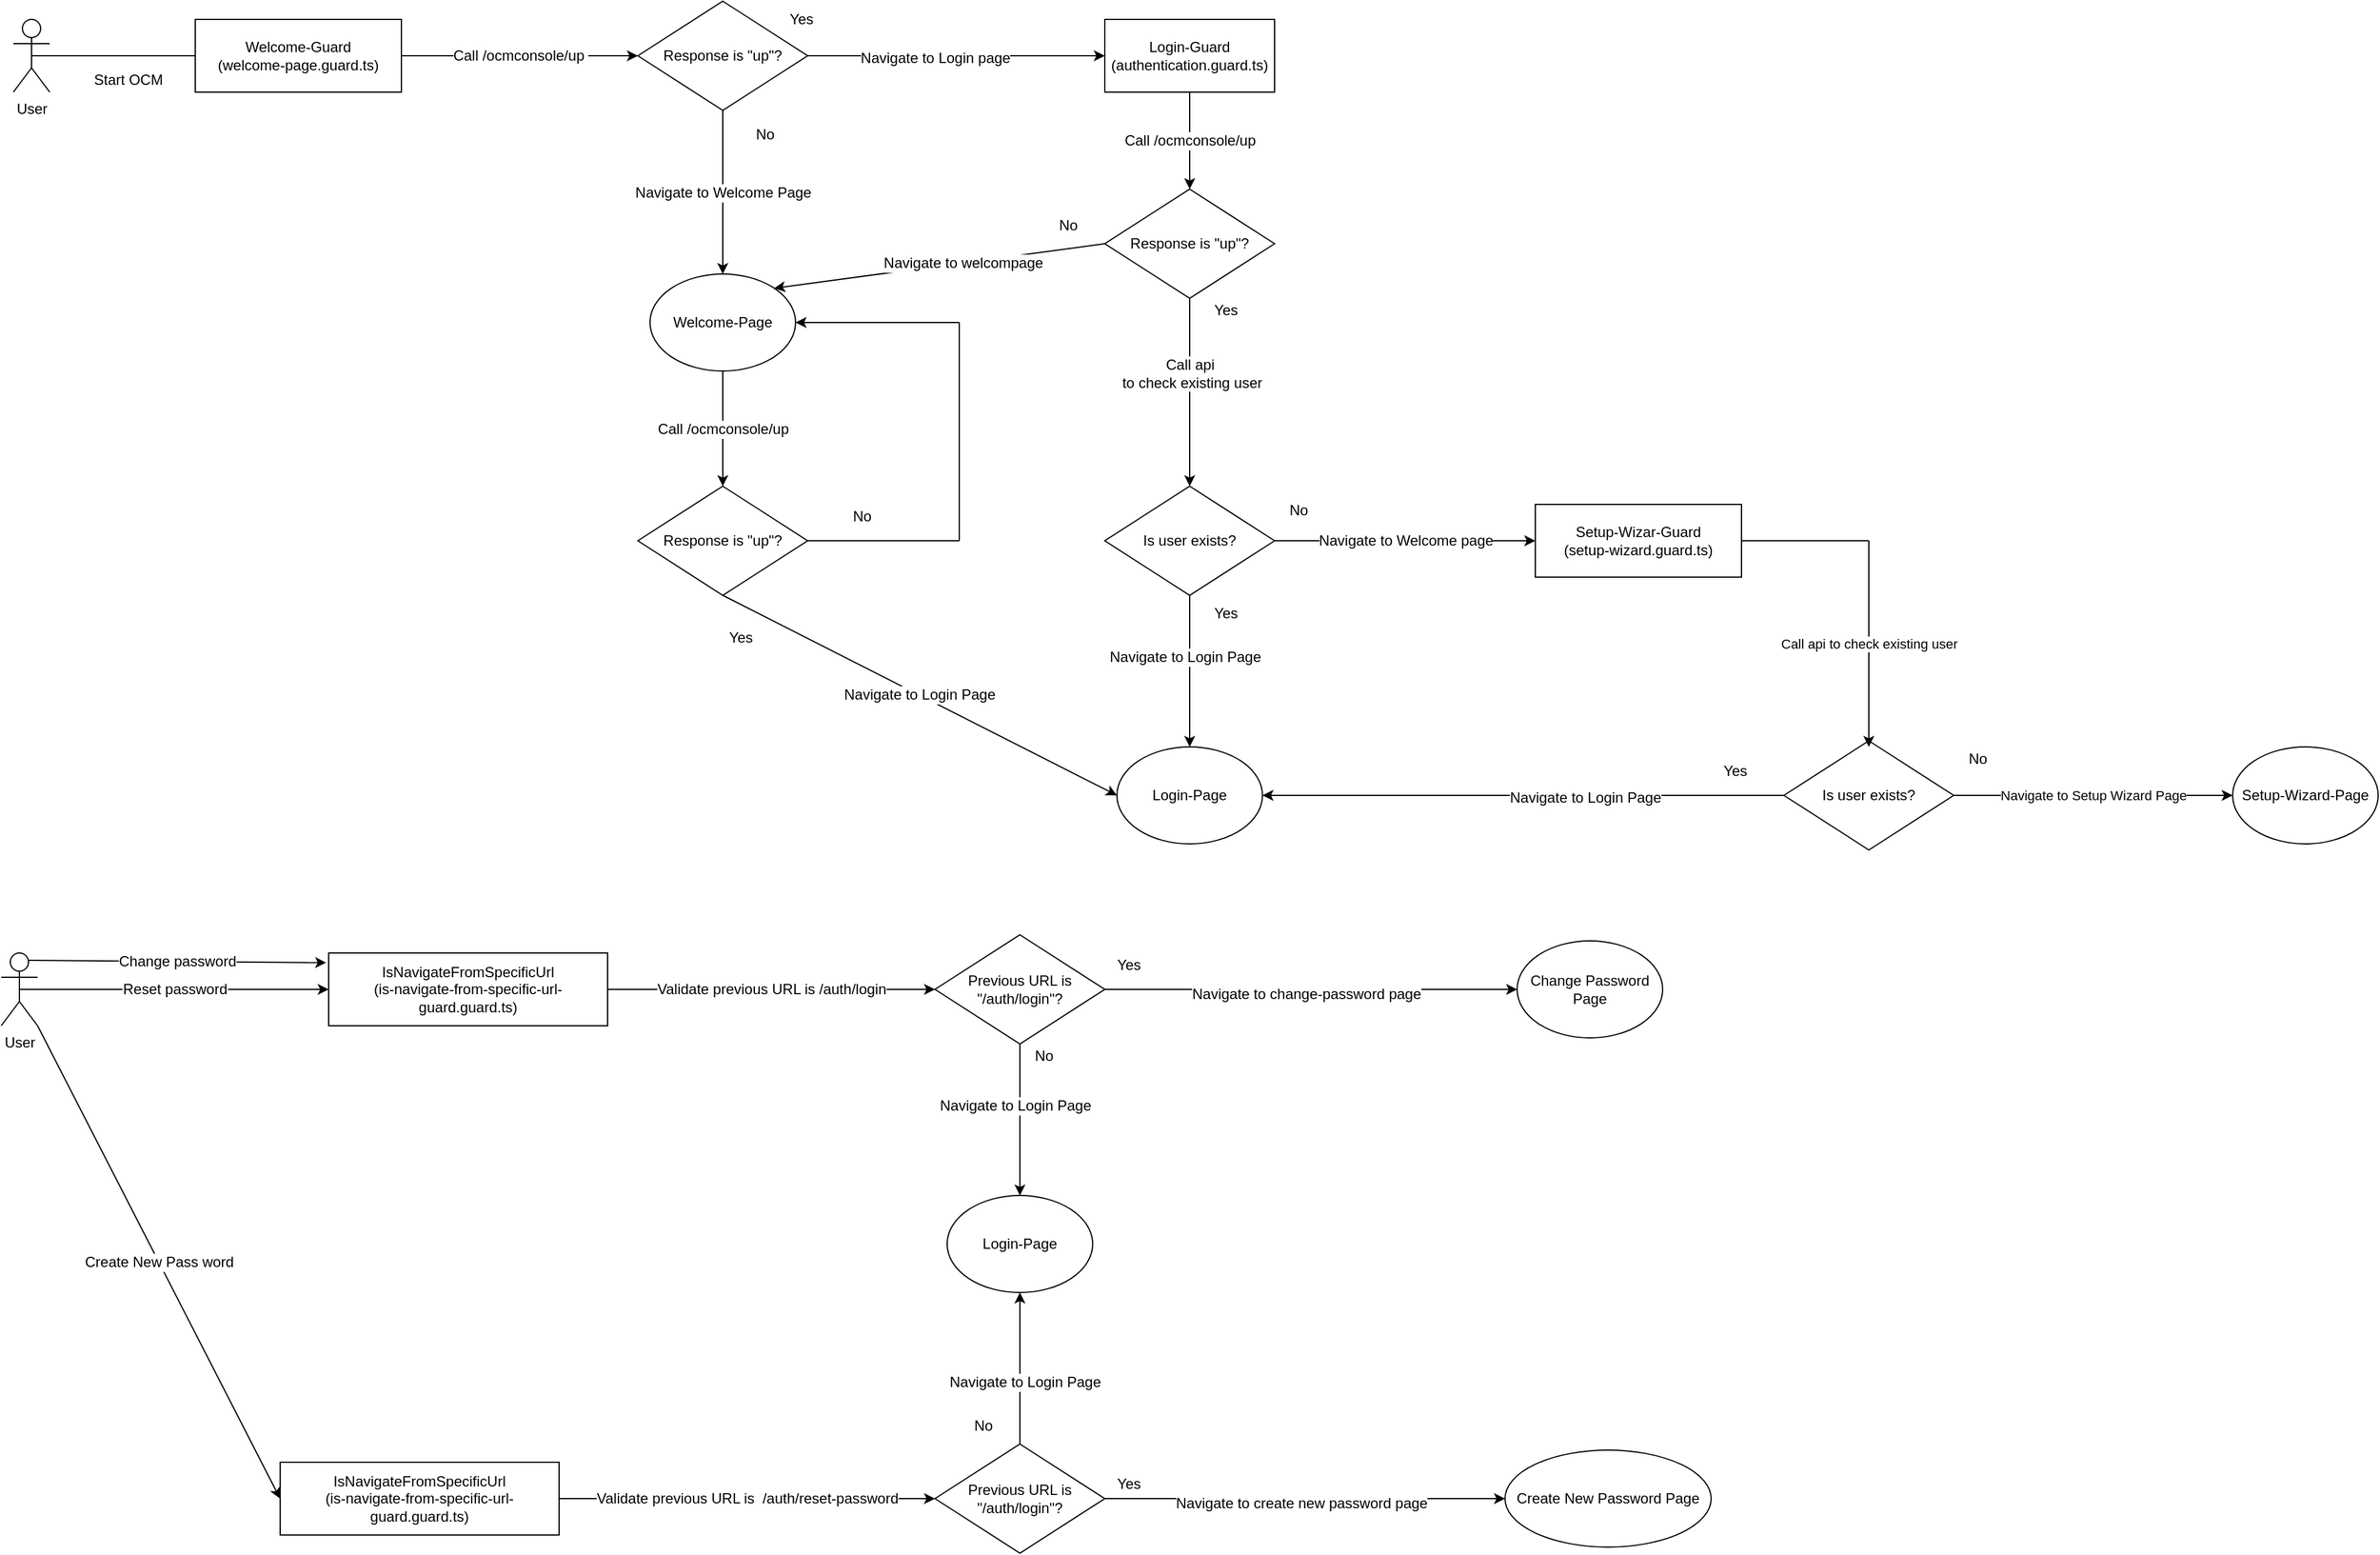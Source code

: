 <mxfile version="15.2.9" type="github">
  <diagram id="R2lEEEUBdFMjLlhIrx00" name="Page-1">
    <mxGraphModel dx="1822" dy="762" grid="1" gridSize="10" guides="1" tooltips="1" connect="1" arrows="1" fold="1" page="0" pageScale="1" pageWidth="850" pageHeight="1100" math="0" shadow="0" extFonts="Permanent Marker^https://fonts.googleapis.com/css?family=Permanent+Marker">
      <root>
        <mxCell id="0" />
        <mxCell id="1" parent="0" />
        <mxCell id="M-KNJrDklRf5NZTeeunS-3" value="" style="endArrow=classic;html=1;exitX=0.5;exitY=0.5;exitDx=0;exitDy=0;exitPerimeter=0;" edge="1" parent="1" source="M-KNJrDklRf5NZTeeunS-4">
          <mxGeometry width="50" height="50" relative="1" as="geometry">
            <mxPoint x="-30" y="80" as="sourcePoint" />
            <mxPoint x="-50" y="80" as="targetPoint" />
          </mxGeometry>
        </mxCell>
        <mxCell id="M-KNJrDklRf5NZTeeunS-4" value="User&lt;br&gt;" style="shape=umlActor;verticalLabelPosition=bottom;verticalAlign=top;html=1;outlineConnect=0;" vertex="1" parent="1">
          <mxGeometry x="-220" y="50" width="30" height="60" as="geometry" />
        </mxCell>
        <mxCell id="M-KNJrDklRf5NZTeeunS-5" value="Start OCM" style="text;html=1;strokeColor=none;fillColor=none;align=center;verticalAlign=middle;whiteSpace=wrap;rounded=0;" vertex="1" parent="1">
          <mxGeometry x="-160" y="90" width="70" height="20" as="geometry" />
        </mxCell>
        <mxCell id="M-KNJrDklRf5NZTeeunS-6" value="Welcome-Guard&lt;br&gt;(welcome-page.guard.ts)" style="rounded=0;whiteSpace=wrap;html=1;" vertex="1" parent="1">
          <mxGeometry x="-70" y="50" width="170" height="60" as="geometry" />
        </mxCell>
        <mxCell id="M-KNJrDklRf5NZTeeunS-7" value="" style="endArrow=classic;html=1;entryX=0;entryY=0.5;entryDx=0;entryDy=0;exitX=1;exitY=0.5;exitDx=0;exitDy=0;" edge="1" parent="1" source="M-KNJrDklRf5NZTeeunS-41" target="M-KNJrDklRf5NZTeeunS-9">
          <mxGeometry width="50" height="50" relative="1" as="geometry">
            <mxPoint x="480" y="80" as="sourcePoint" />
            <mxPoint x="600" y="80" as="targetPoint" />
          </mxGeometry>
        </mxCell>
        <mxCell id="M-KNJrDklRf5NZTeeunS-54" value="Text" style="edgeLabel;html=1;align=center;verticalAlign=middle;resizable=0;points=[];" vertex="1" connectable="0" parent="M-KNJrDklRf5NZTeeunS-7">
          <mxGeometry x="-0.2" y="-3" relative="1" as="geometry">
            <mxPoint as="offset" />
          </mxGeometry>
        </mxCell>
        <mxCell id="M-KNJrDklRf5NZTeeunS-55" value="Text" style="edgeLabel;html=1;align=center;verticalAlign=middle;resizable=0;points=[];" vertex="1" connectable="0" parent="M-KNJrDklRf5NZTeeunS-7">
          <mxGeometry x="-0.167" y="-5" relative="1" as="geometry">
            <mxPoint as="offset" />
          </mxGeometry>
        </mxCell>
        <mxCell id="M-KNJrDklRf5NZTeeunS-56" value="&lt;span style=&quot;font-size: 12px;&quot;&gt;Navigate to Login page&lt;/span&gt;" style="edgeLabel;html=1;align=center;verticalAlign=middle;resizable=0;points=[];fontSize=12;" vertex="1" connectable="0" parent="M-KNJrDklRf5NZTeeunS-7">
          <mxGeometry x="-0.143" y="-2" relative="1" as="geometry">
            <mxPoint as="offset" />
          </mxGeometry>
        </mxCell>
        <mxCell id="M-KNJrDklRf5NZTeeunS-9" value="Login-Guard&lt;br&gt;(authentication.guard.ts)&lt;br&gt;" style="rounded=0;whiteSpace=wrap;html=1;" vertex="1" parent="1">
          <mxGeometry x="680" y="50" width="140" height="60" as="geometry" />
        </mxCell>
        <mxCell id="M-KNJrDklRf5NZTeeunS-12" value="Welcome-Page" style="ellipse;whiteSpace=wrap;html=1;" vertex="1" parent="1">
          <mxGeometry x="305" y="260" width="120" height="80" as="geometry" />
        </mxCell>
        <mxCell id="M-KNJrDklRf5NZTeeunS-16" value="Login-Page" style="ellipse;whiteSpace=wrap;html=1;" vertex="1" parent="1">
          <mxGeometry x="690" y="650" width="120" height="80" as="geometry" />
        </mxCell>
        <mxCell id="M-KNJrDklRf5NZTeeunS-23" value="Response is &quot;up&quot;?" style="rhombus;whiteSpace=wrap;html=1;" vertex="1" parent="1">
          <mxGeometry x="680" y="190" width="140" height="90" as="geometry" />
        </mxCell>
        <mxCell id="M-KNJrDklRf5NZTeeunS-25" value="&lt;font style=&quot;font-size: 12px&quot;&gt;Call /ocmconsole/up&lt;/font&gt;" style="endArrow=classic;html=1;entryX=0.5;entryY=0;entryDx=0;entryDy=0;exitX=0.5;exitY=1;exitDx=0;exitDy=0;" edge="1" parent="1" source="M-KNJrDklRf5NZTeeunS-9" target="M-KNJrDklRf5NZTeeunS-23">
          <mxGeometry width="50" height="50" relative="1" as="geometry">
            <mxPoint x="445" y="310" as="sourcePoint" />
            <mxPoint x="690" y="360" as="targetPoint" />
          </mxGeometry>
        </mxCell>
        <mxCell id="M-KNJrDklRf5NZTeeunS-26" value="" style="endArrow=classic;html=1;exitX=0.5;exitY=1;exitDx=0;exitDy=0;entryX=0.5;entryY=0;entryDx=0;entryDy=0;" edge="1" parent="1" source="M-KNJrDklRf5NZTeeunS-23" target="M-KNJrDklRf5NZTeeunS-30">
          <mxGeometry width="50" height="50" relative="1" as="geometry">
            <mxPoint x="740" y="340" as="sourcePoint" />
            <mxPoint x="750" y="360" as="targetPoint" />
          </mxGeometry>
        </mxCell>
        <mxCell id="M-KNJrDklRf5NZTeeunS-43" value="&lt;span style=&quot;font-size: 12px&quot;&gt;Call api&lt;br&gt;&amp;nbsp;to check existing user&lt;/span&gt;" style="edgeLabel;html=1;align=center;verticalAlign=middle;resizable=0;points=[];" vertex="1" connectable="0" parent="M-KNJrDklRf5NZTeeunS-26">
          <mxGeometry x="-0.4" y="-4" relative="1" as="geometry">
            <mxPoint x="4" y="15" as="offset" />
          </mxGeometry>
        </mxCell>
        <mxCell id="M-KNJrDklRf5NZTeeunS-27" value="Yes" style="text;html=1;strokeColor=none;fillColor=none;align=center;verticalAlign=middle;whiteSpace=wrap;rounded=0;" vertex="1" parent="1">
          <mxGeometry x="690" y="480" width="180" height="20" as="geometry" />
        </mxCell>
        <mxCell id="M-KNJrDklRf5NZTeeunS-28" value="No" style="text;html=1;strokeColor=none;fillColor=none;align=center;verticalAlign=middle;whiteSpace=wrap;rounded=0;" vertex="1" parent="1">
          <mxGeometry x="560" y="210" width="180" height="20" as="geometry" />
        </mxCell>
        <mxCell id="M-KNJrDklRf5NZTeeunS-29" value="" style="endArrow=classic;html=1;exitX=0;exitY=0.5;exitDx=0;exitDy=0;entryX=1;entryY=0;entryDx=0;entryDy=0;" edge="1" parent="1" source="M-KNJrDklRf5NZTeeunS-23" target="M-KNJrDklRf5NZTeeunS-12">
          <mxGeometry width="50" height="50" relative="1" as="geometry">
            <mxPoint x="760" y="290" as="sourcePoint" />
            <mxPoint x="930" y="235" as="targetPoint" />
          </mxGeometry>
        </mxCell>
        <mxCell id="M-KNJrDklRf5NZTeeunS-45" value="&lt;span style=&quot;font-size: 12px&quot;&gt;Navigate to welcompage&lt;/span&gt;" style="edgeLabel;html=1;align=center;verticalAlign=middle;resizable=0;points=[];" vertex="1" connectable="0" parent="M-KNJrDklRf5NZTeeunS-29">
          <mxGeometry x="-0.143" relative="1" as="geometry">
            <mxPoint as="offset" />
          </mxGeometry>
        </mxCell>
        <mxCell id="M-KNJrDklRf5NZTeeunS-32" value="" style="endArrow=classic;html=1;exitX=0.5;exitY=1;exitDx=0;exitDy=0;entryX=0.5;entryY=0;entryDx=0;entryDy=0;startArrow=none;" edge="1" parent="1" source="M-KNJrDklRf5NZTeeunS-30" target="M-KNJrDklRf5NZTeeunS-16">
          <mxGeometry width="50" height="50" relative="1" as="geometry">
            <mxPoint x="750" y="450" as="sourcePoint" />
            <mxPoint x="750" y="530" as="targetPoint" />
          </mxGeometry>
        </mxCell>
        <mxCell id="M-KNJrDklRf5NZTeeunS-79" value="Navigate to Login Page" style="edgeLabel;html=1;align=center;verticalAlign=middle;resizable=0;points=[];fontSize=12;" vertex="1" connectable="0" parent="M-KNJrDklRf5NZTeeunS-32">
          <mxGeometry x="-0.184" y="-4" relative="1" as="geometry">
            <mxPoint as="offset" />
          </mxGeometry>
        </mxCell>
        <mxCell id="M-KNJrDklRf5NZTeeunS-33" value="Yes" style="text;html=1;strokeColor=none;fillColor=none;align=center;verticalAlign=middle;whiteSpace=wrap;rounded=0;" vertex="1" parent="1">
          <mxGeometry x="690" y="280" width="180" height="20" as="geometry" />
        </mxCell>
        <mxCell id="M-KNJrDklRf5NZTeeunS-36" value="&lt;font style=&quot;font-size: 12px&quot;&gt;Navigate to Welcome page&lt;/font&gt;" style="endArrow=classic;html=1;exitX=1;exitY=0.5;exitDx=0;exitDy=0;entryX=0;entryY=0.5;entryDx=0;entryDy=0;" edge="1" parent="1" source="M-KNJrDklRf5NZTeeunS-30" target="M-KNJrDklRf5NZTeeunS-39">
          <mxGeometry width="50" height="50" relative="1" as="geometry">
            <mxPoint x="830" y="245" as="sourcePoint" />
            <mxPoint x="960" y="405" as="targetPoint" />
          </mxGeometry>
        </mxCell>
        <mxCell id="M-KNJrDklRf5NZTeeunS-37" value="Setup-Wizard-Page" style="ellipse;whiteSpace=wrap;html=1;" vertex="1" parent="1">
          <mxGeometry x="1610" y="650" width="120" height="80" as="geometry" />
        </mxCell>
        <mxCell id="M-KNJrDklRf5NZTeeunS-38" value="No" style="text;html=1;strokeColor=none;fillColor=none;align=center;verticalAlign=middle;whiteSpace=wrap;rounded=0;" vertex="1" parent="1">
          <mxGeometry x="750" y="445" width="180" height="20" as="geometry" />
        </mxCell>
        <mxCell id="M-KNJrDklRf5NZTeeunS-39" value="Setup-Wizar-Guard&lt;br&gt;(setup-wizard.guard.ts)" style="rounded=0;whiteSpace=wrap;html=1;" vertex="1" parent="1">
          <mxGeometry x="1035" y="450" width="170" height="60" as="geometry" />
        </mxCell>
        <mxCell id="M-KNJrDklRf5NZTeeunS-41" value="Response is &quot;up&quot;?" style="rhombus;whiteSpace=wrap;html=1;" vertex="1" parent="1">
          <mxGeometry x="295" y="35" width="140" height="90" as="geometry" />
        </mxCell>
        <mxCell id="M-KNJrDklRf5NZTeeunS-42" value="&lt;font style=&quot;font-size: 12px&quot;&gt;Navigate to Welcome Page&lt;/font&gt;" style="endArrow=classic;html=1;exitX=0.5;exitY=1;exitDx=0;exitDy=0;entryX=0.5;entryY=0;entryDx=0;entryDy=0;" edge="1" parent="1" source="M-KNJrDklRf5NZTeeunS-41" target="M-KNJrDklRf5NZTeeunS-12">
          <mxGeometry width="50" height="50" relative="1" as="geometry">
            <mxPoint x="362.5" y="150" as="sourcePoint" />
            <mxPoint x="320" y="240" as="targetPoint" />
          </mxGeometry>
        </mxCell>
        <mxCell id="M-KNJrDklRf5NZTeeunS-30" value="Is user exists?" style="rhombus;whiteSpace=wrap;html=1;" vertex="1" parent="1">
          <mxGeometry x="680" y="435" width="140" height="90" as="geometry" />
        </mxCell>
        <mxCell id="M-KNJrDklRf5NZTeeunS-49" style="edgeStyle=orthogonalEdgeStyle;rounded=0;orthogonalLoop=1;jettySize=auto;html=1;exitX=0.5;exitY=1;exitDx=0;exitDy=0;" edge="1" parent="1" source="M-KNJrDklRf5NZTeeunS-38" target="M-KNJrDklRf5NZTeeunS-38">
          <mxGeometry relative="1" as="geometry" />
        </mxCell>
        <mxCell id="M-KNJrDklRf5NZTeeunS-50" value="Yes" style="text;html=1;strokeColor=none;fillColor=none;align=center;verticalAlign=middle;whiteSpace=wrap;rounded=0;" vertex="1" parent="1">
          <mxGeometry x="690" y="530" width="180" height="20" as="geometry" />
        </mxCell>
        <mxCell id="M-KNJrDklRf5NZTeeunS-51" value="&lt;font style=&quot;font-size: 12px&quot;&gt;Call /ocmconsole/up&amp;nbsp;&lt;/font&gt;" style="endArrow=classic;html=1;exitX=1;exitY=0.5;exitDx=0;exitDy=0;entryX=0;entryY=0.5;entryDx=0;entryDy=0;" edge="1" parent="1" source="M-KNJrDklRf5NZTeeunS-6" target="M-KNJrDklRf5NZTeeunS-41">
          <mxGeometry width="50" height="50" relative="1" as="geometry">
            <mxPoint x="390" y="215" as="sourcePoint" />
            <mxPoint x="395" y="280" as="targetPoint" />
          </mxGeometry>
        </mxCell>
        <mxCell id="M-KNJrDklRf5NZTeeunS-52" value="Yes" style="text;html=1;strokeColor=none;fillColor=none;align=center;verticalAlign=middle;whiteSpace=wrap;rounded=0;" vertex="1" parent="1">
          <mxGeometry x="340" y="40" width="180" height="20" as="geometry" />
        </mxCell>
        <mxCell id="M-KNJrDklRf5NZTeeunS-58" value="&#xa;&#xa;&lt;span style=&quot;color: rgb(0, 0, 0); font-family: helvetica; font-size: 12px; font-style: normal; font-weight: 400; letter-spacing: normal; text-align: center; text-indent: 0px; text-transform: none; word-spacing: 0px; background-color: rgb(255, 255, 255); display: inline; float: none;&quot;&gt;Response is &quot;up&quot;?&lt;/span&gt;&#xa;&#xa;" style="rhombus;whiteSpace=wrap;html=1;" vertex="1" parent="1">
          <mxGeometry x="295" y="435" width="140" height="90" as="geometry" />
        </mxCell>
        <mxCell id="M-KNJrDklRf5NZTeeunS-59" value="&lt;font style=&quot;font-size: 12px&quot;&gt;Call /ocmconsole/up&lt;/font&gt;" style="endArrow=classic;html=1;exitX=0.5;exitY=1;exitDx=0;exitDy=0;entryX=0.5;entryY=0;entryDx=0;entryDy=0;" edge="1" parent="1" source="M-KNJrDklRf5NZTeeunS-12" target="M-KNJrDklRf5NZTeeunS-58">
          <mxGeometry width="50" height="50" relative="1" as="geometry">
            <mxPoint x="375" y="135" as="sourcePoint" />
            <mxPoint x="375" y="270" as="targetPoint" />
          </mxGeometry>
        </mxCell>
        <mxCell id="M-KNJrDklRf5NZTeeunS-68" value="&lt;font style=&quot;font-size: 12px&quot;&gt;Navigate to Login Page&lt;/font&gt;" style="endArrow=classic;html=1;exitX=0.5;exitY=1;exitDx=0;exitDy=0;entryX=0;entryY=0.5;entryDx=0;entryDy=0;" edge="1" parent="1" source="M-KNJrDklRf5NZTeeunS-58" target="M-KNJrDklRf5NZTeeunS-16">
          <mxGeometry relative="1" as="geometry">
            <mxPoint x="610" y="360" as="sourcePoint" />
            <mxPoint x="710" y="360" as="targetPoint" />
          </mxGeometry>
        </mxCell>
        <mxCell id="M-KNJrDklRf5NZTeeunS-70" value="Yes" style="text;html=1;strokeColor=none;fillColor=none;align=center;verticalAlign=middle;whiteSpace=wrap;rounded=0;" vertex="1" parent="1">
          <mxGeometry x="290" y="550" width="180" height="20" as="geometry" />
        </mxCell>
        <mxCell id="M-KNJrDklRf5NZTeeunS-71" value="No" style="text;html=1;strokeColor=none;fillColor=none;align=center;verticalAlign=middle;whiteSpace=wrap;rounded=0;" vertex="1" parent="1">
          <mxGeometry x="310" y="135" width="180" height="20" as="geometry" />
        </mxCell>
        <mxCell id="M-KNJrDklRf5NZTeeunS-74" value="" style="endArrow=none;html=1;exitX=1;exitY=0.5;exitDx=0;exitDy=0;" edge="1" parent="1" source="M-KNJrDklRf5NZTeeunS-58">
          <mxGeometry width="50" height="50" relative="1" as="geometry">
            <mxPoint x="630" y="380" as="sourcePoint" />
            <mxPoint x="560" y="480" as="targetPoint" />
          </mxGeometry>
        </mxCell>
        <mxCell id="M-KNJrDklRf5NZTeeunS-75" value="" style="endArrow=classic;html=1;entryX=1;entryY=0.5;entryDx=0;entryDy=0;" edge="1" parent="1" target="M-KNJrDklRf5NZTeeunS-12">
          <mxGeometry width="50" height="50" relative="1" as="geometry">
            <mxPoint x="560" y="300" as="sourcePoint" />
            <mxPoint x="560" y="320" as="targetPoint" />
          </mxGeometry>
        </mxCell>
        <mxCell id="M-KNJrDklRf5NZTeeunS-76" value="" style="endArrow=none;html=1;" edge="1" parent="1">
          <mxGeometry width="50" height="50" relative="1" as="geometry">
            <mxPoint x="560" y="480" as="sourcePoint" />
            <mxPoint x="560" y="300" as="targetPoint" />
          </mxGeometry>
        </mxCell>
        <mxCell id="M-KNJrDklRf5NZTeeunS-77" value="No" style="text;html=1;strokeColor=none;fillColor=none;align=center;verticalAlign=middle;whiteSpace=wrap;rounded=0;" vertex="1" parent="1">
          <mxGeometry x="390" y="450" width="180" height="20" as="geometry" />
        </mxCell>
        <mxCell id="M-KNJrDklRf5NZTeeunS-80" value="Is user exists?" style="rhombus;whiteSpace=wrap;html=1;" vertex="1" parent="1">
          <mxGeometry x="1240" y="645" width="140" height="90" as="geometry" />
        </mxCell>
        <mxCell id="M-KNJrDklRf5NZTeeunS-87" value="" style="endArrow=classic;html=1;exitX=0;exitY=0.5;exitDx=0;exitDy=0;startArrow=none;entryX=1;entryY=0.5;entryDx=0;entryDy=0;" edge="1" parent="1" source="M-KNJrDklRf5NZTeeunS-80" target="M-KNJrDklRf5NZTeeunS-16">
          <mxGeometry width="50" height="50" relative="1" as="geometry">
            <mxPoint x="760" y="535" as="sourcePoint" />
            <mxPoint x="1530" y="650" as="targetPoint" />
          </mxGeometry>
        </mxCell>
        <mxCell id="M-KNJrDklRf5NZTeeunS-89" value="Text" style="edgeLabel;html=1;align=center;verticalAlign=middle;resizable=0;points=[];fontSize=12;" vertex="1" connectable="0" parent="M-KNJrDklRf5NZTeeunS-87">
          <mxGeometry x="-0.168" y="3" relative="1" as="geometry">
            <mxPoint as="offset" />
          </mxGeometry>
        </mxCell>
        <mxCell id="M-KNJrDklRf5NZTeeunS-90" value="Navigate to Login Page" style="edgeLabel;html=1;align=center;verticalAlign=middle;resizable=0;points=[];fontSize=12;" vertex="1" connectable="0" parent="M-KNJrDklRf5NZTeeunS-87">
          <mxGeometry x="-0.236" y="2" relative="1" as="geometry">
            <mxPoint as="offset" />
          </mxGeometry>
        </mxCell>
        <mxCell id="M-KNJrDklRf5NZTeeunS-91" value="" style="endArrow=none;html=1;fontSize=12;entryX=1;entryY=0.5;entryDx=0;entryDy=0;" edge="1" parent="1" target="M-KNJrDklRf5NZTeeunS-39">
          <mxGeometry width="50" height="50" relative="1" as="geometry">
            <mxPoint x="1310" y="480" as="sourcePoint" />
            <mxPoint x="1060" y="410" as="targetPoint" />
          </mxGeometry>
        </mxCell>
        <mxCell id="M-KNJrDklRf5NZTeeunS-92" value="" style="endArrow=classic;html=1;fontSize=12;" edge="1" parent="1">
          <mxGeometry relative="1" as="geometry">
            <mxPoint x="1310" y="480" as="sourcePoint" />
            <mxPoint x="1310" y="650" as="targetPoint" />
          </mxGeometry>
        </mxCell>
        <mxCell id="M-KNJrDklRf5NZTeeunS-93" value="Call api to check existing user" style="edgeLabel;resizable=0;html=1;align=center;verticalAlign=middle;" connectable="0" vertex="1" parent="M-KNJrDklRf5NZTeeunS-92">
          <mxGeometry relative="1" as="geometry" />
        </mxCell>
        <mxCell id="M-KNJrDklRf5NZTeeunS-94" value="Yes" style="text;html=1;strokeColor=none;fillColor=none;align=center;verticalAlign=middle;whiteSpace=wrap;rounded=0;" vertex="1" parent="1">
          <mxGeometry x="1110" y="660" width="180" height="20" as="geometry" />
        </mxCell>
        <mxCell id="M-KNJrDklRf5NZTeeunS-95" value="No" style="text;html=1;strokeColor=none;fillColor=none;align=center;verticalAlign=middle;whiteSpace=wrap;rounded=0;" vertex="1" parent="1">
          <mxGeometry x="1310" y="650" width="180" height="20" as="geometry" />
        </mxCell>
        <mxCell id="M-KNJrDklRf5NZTeeunS-96" value="" style="endArrow=classic;html=1;fontSize=12;exitX=1;exitY=0.5;exitDx=0;exitDy=0;entryX=0;entryY=0.5;entryDx=0;entryDy=0;" edge="1" parent="1" source="M-KNJrDklRf5NZTeeunS-80" target="M-KNJrDklRf5NZTeeunS-37">
          <mxGeometry relative="1" as="geometry">
            <mxPoint x="950" y="510" as="sourcePoint" />
            <mxPoint x="1490" y="690" as="targetPoint" />
          </mxGeometry>
        </mxCell>
        <mxCell id="M-KNJrDklRf5NZTeeunS-97" value="Navigate to Setup Wizard Page" style="edgeLabel;resizable=0;html=1;align=center;verticalAlign=middle;" connectable="0" vertex="1" parent="M-KNJrDklRf5NZTeeunS-96">
          <mxGeometry relative="1" as="geometry" />
        </mxCell>
        <mxCell id="M-KNJrDklRf5NZTeeunS-99" value="User&lt;br&gt;" style="shape=umlActor;verticalLabelPosition=bottom;verticalAlign=top;html=1;outlineConnect=0;" vertex="1" parent="1">
          <mxGeometry x="-230" y="820" width="30" height="60" as="geometry" />
        </mxCell>
        <mxCell id="M-KNJrDklRf5NZTeeunS-100" value="IsNavigateFromSpecificUrl&lt;br&gt;(is-navigate-from-specific-url-guard.guard.ts)" style="rounded=0;whiteSpace=wrap;html=1;" vertex="1" parent="1">
          <mxGeometry x="40" y="820" width="230" height="60" as="geometry" />
        </mxCell>
        <mxCell id="M-KNJrDklRf5NZTeeunS-101" value="Change password" style="endArrow=classic;html=1;fontSize=12;entryX=-0.009;entryY=0.133;entryDx=0;entryDy=0;exitX=0.75;exitY=0.1;exitDx=0;exitDy=0;exitPerimeter=0;entryPerimeter=0;" edge="1" parent="1" source="M-KNJrDklRf5NZTeeunS-99" target="M-KNJrDklRf5NZTeeunS-100">
          <mxGeometry relative="1" as="geometry">
            <mxPoint x="10" y="740" as="sourcePoint" />
            <mxPoint x="10" y="850" as="targetPoint" />
          </mxGeometry>
        </mxCell>
        <mxCell id="M-KNJrDklRf5NZTeeunS-103" value="Previous URL is &quot;/auth/login&quot;?" style="rhombus;whiteSpace=wrap;html=1;" vertex="1" parent="1">
          <mxGeometry x="540" y="805" width="140" height="90" as="geometry" />
        </mxCell>
        <mxCell id="M-KNJrDklRf5NZTeeunS-104" value="Validate previous URL is /auth/login" style="endArrow=classic;html=1;fontSize=12;entryX=0;entryY=0.5;entryDx=0;entryDy=0;exitX=1;exitY=0.5;exitDx=0;exitDy=0;" edge="1" parent="1" source="M-KNJrDklRf5NZTeeunS-100" target="M-KNJrDklRf5NZTeeunS-103">
          <mxGeometry relative="1" as="geometry">
            <mxPoint x="170" y="1000" as="sourcePoint" />
            <mxPoint x="410" y="1000" as="targetPoint" />
          </mxGeometry>
        </mxCell>
        <mxCell id="M-KNJrDklRf5NZTeeunS-105" value="Change Password Page" style="ellipse;whiteSpace=wrap;html=1;" vertex="1" parent="1">
          <mxGeometry x="1020" y="810" width="120" height="80" as="geometry" />
        </mxCell>
        <mxCell id="M-KNJrDklRf5NZTeeunS-106" value="Login-Page" style="ellipse;whiteSpace=wrap;html=1;" vertex="1" parent="1">
          <mxGeometry x="550" y="1020" width="120" height="80" as="geometry" />
        </mxCell>
        <mxCell id="M-KNJrDklRf5NZTeeunS-107" value="" style="endArrow=classic;html=1;exitX=1;exitY=0.5;exitDx=0;exitDy=0;entryX=0;entryY=0.5;entryDx=0;entryDy=0;startArrow=none;" edge="1" parent="1" source="M-KNJrDklRf5NZTeeunS-103" target="M-KNJrDklRf5NZTeeunS-105">
          <mxGeometry width="50" height="50" relative="1" as="geometry">
            <mxPoint x="760" y="535" as="sourcePoint" />
            <mxPoint x="760" y="660" as="targetPoint" />
          </mxGeometry>
        </mxCell>
        <mxCell id="M-KNJrDklRf5NZTeeunS-108" value="Navigate to change-password page" style="edgeLabel;html=1;align=center;verticalAlign=middle;resizable=0;points=[];fontSize=12;" vertex="1" connectable="0" parent="M-KNJrDklRf5NZTeeunS-107">
          <mxGeometry x="-0.184" y="-4" relative="1" as="geometry">
            <mxPoint x="27" as="offset" />
          </mxGeometry>
        </mxCell>
        <mxCell id="M-KNJrDklRf5NZTeeunS-110" value="Yes" style="text;html=1;strokeColor=none;fillColor=none;align=center;verticalAlign=middle;whiteSpace=wrap;rounded=0;" vertex="1" parent="1">
          <mxGeometry x="610" y="820" width="180" height="20" as="geometry" />
        </mxCell>
        <mxCell id="M-KNJrDklRf5NZTeeunS-111" value="" style="endArrow=classic;html=1;exitX=0.5;exitY=1;exitDx=0;exitDy=0;entryX=0.5;entryY=0;entryDx=0;entryDy=0;startArrow=none;" edge="1" parent="1" source="M-KNJrDklRf5NZTeeunS-103" target="M-KNJrDklRf5NZTeeunS-106">
          <mxGeometry width="50" height="50" relative="1" as="geometry">
            <mxPoint x="690" y="860" as="sourcePoint" />
            <mxPoint x="1030" y="860" as="targetPoint" />
          </mxGeometry>
        </mxCell>
        <mxCell id="M-KNJrDklRf5NZTeeunS-112" value="Navigate to Login Page" style="edgeLabel;html=1;align=center;verticalAlign=middle;resizable=0;points=[];fontSize=12;" vertex="1" connectable="0" parent="M-KNJrDklRf5NZTeeunS-111">
          <mxGeometry x="-0.184" y="-4" relative="1" as="geometry">
            <mxPoint as="offset" />
          </mxGeometry>
        </mxCell>
        <mxCell id="M-KNJrDklRf5NZTeeunS-113" value="No" style="text;html=1;strokeColor=none;fillColor=none;align=center;verticalAlign=middle;whiteSpace=wrap;rounded=0;" vertex="1" parent="1">
          <mxGeometry x="540" y="895" width="180" height="20" as="geometry" />
        </mxCell>
        <mxCell id="M-KNJrDklRf5NZTeeunS-114" value="IsNavigateFromSpecificUrl&lt;br&gt;(is-navigate-from-specific-url-guard.guard.ts)" style="rounded=0;whiteSpace=wrap;html=1;" vertex="1" parent="1">
          <mxGeometry y="1240" width="230" height="60" as="geometry" />
        </mxCell>
        <mxCell id="M-KNJrDklRf5NZTeeunS-115" value="Previous URL is &quot;/auth/login&quot;?" style="rhombus;whiteSpace=wrap;html=1;" vertex="1" parent="1">
          <mxGeometry x="540" y="1225" width="140" height="90" as="geometry" />
        </mxCell>
        <mxCell id="M-KNJrDklRf5NZTeeunS-116" value="Validate previous URL is&amp;nbsp; /auth/reset-password" style="endArrow=classic;html=1;fontSize=12;entryX=0;entryY=0.5;entryDx=0;entryDy=0;exitX=1;exitY=0.5;exitDx=0;exitDy=0;" edge="1" parent="1" source="M-KNJrDklRf5NZTeeunS-114" target="M-KNJrDklRf5NZTeeunS-115">
          <mxGeometry relative="1" as="geometry">
            <mxPoint x="170" y="1245" as="sourcePoint" />
            <mxPoint x="410" y="1245" as="targetPoint" />
          </mxGeometry>
        </mxCell>
        <mxCell id="M-KNJrDklRf5NZTeeunS-117" value="Create New Password Page" style="ellipse;whiteSpace=wrap;html=1;" vertex="1" parent="1">
          <mxGeometry x="1010" y="1230" width="170" height="80" as="geometry" />
        </mxCell>
        <mxCell id="M-KNJrDklRf5NZTeeunS-118" value="" style="endArrow=classic;html=1;exitX=1;exitY=0.5;exitDx=0;exitDy=0;startArrow=none;entryX=0;entryY=0.5;entryDx=0;entryDy=0;" edge="1" parent="1" source="M-KNJrDklRf5NZTeeunS-115" target="M-KNJrDklRf5NZTeeunS-117">
          <mxGeometry width="50" height="50" relative="1" as="geometry">
            <mxPoint x="760" y="780" as="sourcePoint" />
            <mxPoint x="1030" y="1270" as="targetPoint" />
          </mxGeometry>
        </mxCell>
        <mxCell id="M-KNJrDklRf5NZTeeunS-119" value="Navigate to create new password page" style="edgeLabel;html=1;align=center;verticalAlign=middle;resizable=0;points=[];fontSize=12;" vertex="1" connectable="0" parent="M-KNJrDklRf5NZTeeunS-118">
          <mxGeometry x="-0.184" y="-4" relative="1" as="geometry">
            <mxPoint x="27" as="offset" />
          </mxGeometry>
        </mxCell>
        <mxCell id="M-KNJrDklRf5NZTeeunS-120" value="Yes" style="text;html=1;strokeColor=none;fillColor=none;align=center;verticalAlign=middle;whiteSpace=wrap;rounded=0;" vertex="1" parent="1">
          <mxGeometry x="610" y="1250" width="180" height="15" as="geometry" />
        </mxCell>
        <mxCell id="M-KNJrDklRf5NZTeeunS-121" value="" style="endArrow=classic;html=1;exitX=0.5;exitY=0;exitDx=0;exitDy=0;entryX=0.5;entryY=1;entryDx=0;entryDy=0;startArrow=none;" edge="1" parent="1" source="M-KNJrDklRf5NZTeeunS-115" target="M-KNJrDklRf5NZTeeunS-106">
          <mxGeometry width="50" height="50" relative="1" as="geometry">
            <mxPoint x="690" y="1105" as="sourcePoint" />
            <mxPoint x="1030" y="1105" as="targetPoint" />
          </mxGeometry>
        </mxCell>
        <mxCell id="M-KNJrDklRf5NZTeeunS-122" value="Navigate to Login Page" style="edgeLabel;html=1;align=center;verticalAlign=middle;resizable=0;points=[];fontSize=12;" vertex="1" connectable="0" parent="M-KNJrDklRf5NZTeeunS-121">
          <mxGeometry x="-0.184" y="-4" relative="1" as="geometry">
            <mxPoint as="offset" />
          </mxGeometry>
        </mxCell>
        <mxCell id="M-KNJrDklRf5NZTeeunS-123" value="No" style="text;html=1;strokeColor=none;fillColor=none;align=center;verticalAlign=middle;whiteSpace=wrap;rounded=0;" vertex="1" parent="1">
          <mxGeometry x="490" y="1195" width="180" height="30" as="geometry" />
        </mxCell>
        <mxCell id="M-KNJrDklRf5NZTeeunS-124" value="Create New Pass word" style="endArrow=classic;html=1;fontSize=12;entryX=0;entryY=0.5;entryDx=0;entryDy=0;exitX=1;exitY=1;exitDx=0;exitDy=0;exitPerimeter=0;" edge="1" parent="1" source="M-KNJrDklRf5NZTeeunS-99" target="M-KNJrDklRf5NZTeeunS-114">
          <mxGeometry relative="1" as="geometry">
            <mxPoint x="-190" y="860" as="sourcePoint" />
            <mxPoint x="50" y="860" as="targetPoint" />
          </mxGeometry>
        </mxCell>
        <mxCell id="M-KNJrDklRf5NZTeeunS-125" value="Reset password" style="endArrow=classic;html=1;fontSize=12;entryX=0;entryY=0.5;entryDx=0;entryDy=0;exitX=0.5;exitY=0.5;exitDx=0;exitDy=0;exitPerimeter=0;" edge="1" parent="1" source="M-KNJrDklRf5NZTeeunS-99" target="M-KNJrDklRf5NZTeeunS-100">
          <mxGeometry relative="1" as="geometry">
            <mxPoint x="-197.5" y="836" as="sourcePoint" />
            <mxPoint x="47.93" y="837.98" as="targetPoint" />
          </mxGeometry>
        </mxCell>
      </root>
    </mxGraphModel>
  </diagram>
</mxfile>

